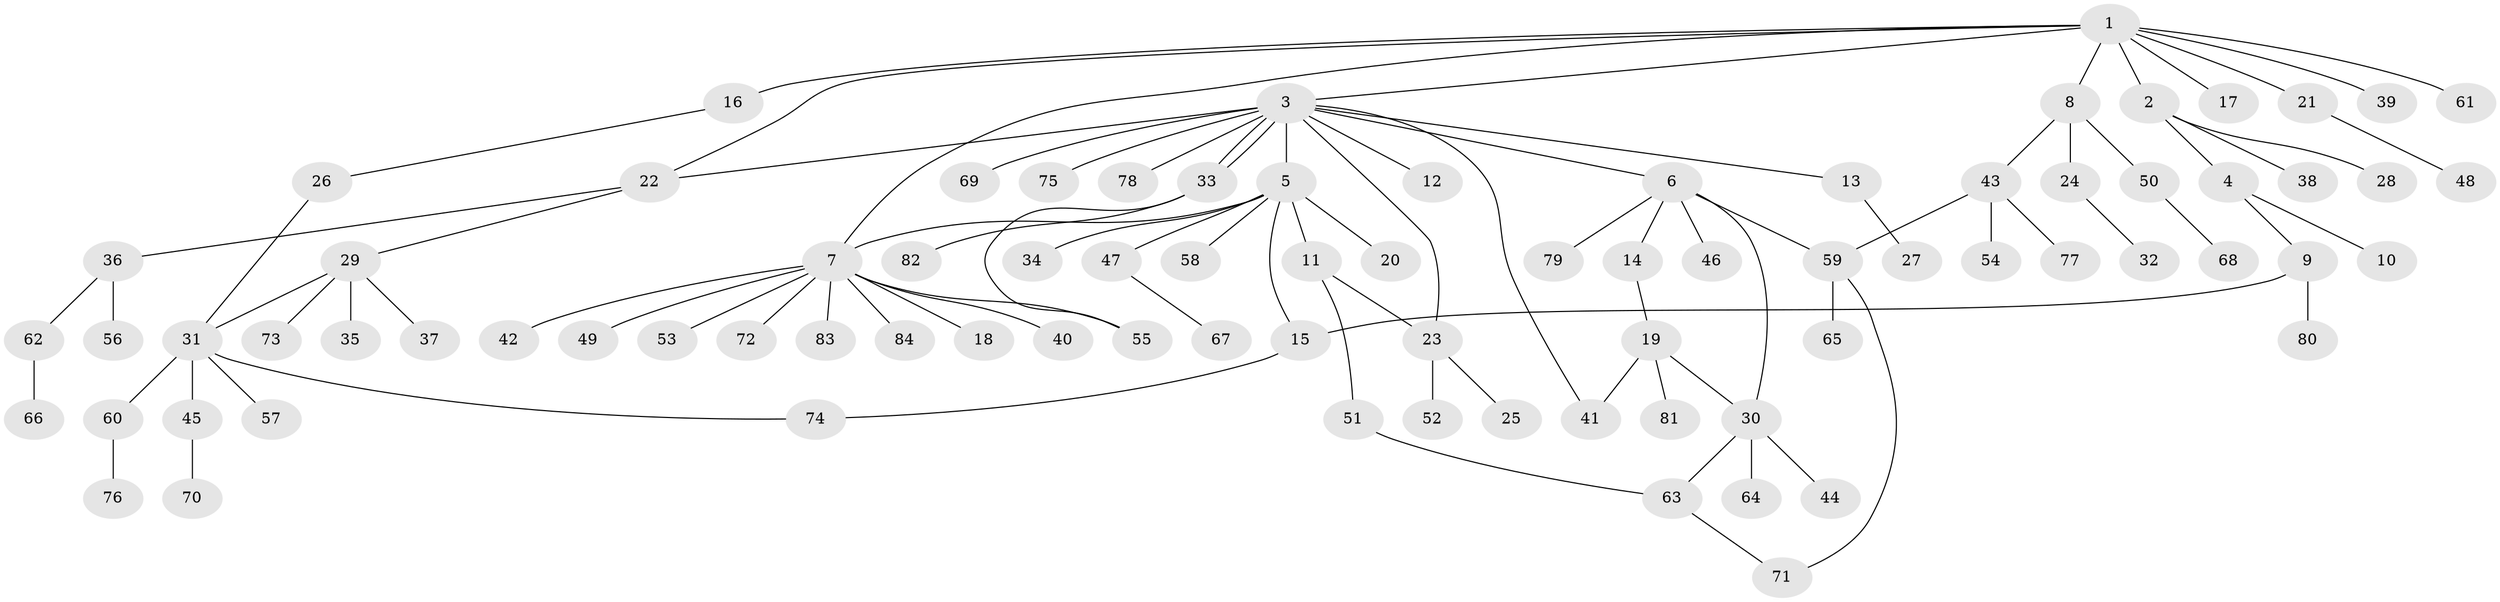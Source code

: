 // Generated by graph-tools (version 1.1) at 2025/35/03/09/25 02:35:22]
// undirected, 84 vertices, 96 edges
graph export_dot {
graph [start="1"]
  node [color=gray90,style=filled];
  1;
  2;
  3;
  4;
  5;
  6;
  7;
  8;
  9;
  10;
  11;
  12;
  13;
  14;
  15;
  16;
  17;
  18;
  19;
  20;
  21;
  22;
  23;
  24;
  25;
  26;
  27;
  28;
  29;
  30;
  31;
  32;
  33;
  34;
  35;
  36;
  37;
  38;
  39;
  40;
  41;
  42;
  43;
  44;
  45;
  46;
  47;
  48;
  49;
  50;
  51;
  52;
  53;
  54;
  55;
  56;
  57;
  58;
  59;
  60;
  61;
  62;
  63;
  64;
  65;
  66;
  67;
  68;
  69;
  70;
  71;
  72;
  73;
  74;
  75;
  76;
  77;
  78;
  79;
  80;
  81;
  82;
  83;
  84;
  1 -- 2;
  1 -- 3;
  1 -- 7;
  1 -- 8;
  1 -- 16;
  1 -- 17;
  1 -- 21;
  1 -- 22;
  1 -- 39;
  1 -- 61;
  2 -- 4;
  2 -- 28;
  2 -- 38;
  3 -- 5;
  3 -- 6;
  3 -- 12;
  3 -- 13;
  3 -- 22;
  3 -- 23;
  3 -- 33;
  3 -- 33;
  3 -- 41;
  3 -- 69;
  3 -- 75;
  3 -- 78;
  4 -- 9;
  4 -- 10;
  5 -- 7;
  5 -- 11;
  5 -- 15;
  5 -- 20;
  5 -- 34;
  5 -- 47;
  5 -- 58;
  6 -- 14;
  6 -- 30;
  6 -- 46;
  6 -- 59;
  6 -- 79;
  7 -- 18;
  7 -- 40;
  7 -- 42;
  7 -- 49;
  7 -- 53;
  7 -- 55;
  7 -- 72;
  7 -- 83;
  7 -- 84;
  8 -- 24;
  8 -- 43;
  8 -- 50;
  9 -- 15;
  9 -- 80;
  11 -- 23;
  11 -- 51;
  13 -- 27;
  14 -- 19;
  15 -- 74;
  16 -- 26;
  19 -- 30;
  19 -- 41;
  19 -- 81;
  21 -- 48;
  22 -- 29;
  22 -- 36;
  23 -- 25;
  23 -- 52;
  24 -- 32;
  26 -- 31;
  29 -- 31;
  29 -- 35;
  29 -- 37;
  29 -- 73;
  30 -- 44;
  30 -- 63;
  30 -- 64;
  31 -- 45;
  31 -- 57;
  31 -- 60;
  31 -- 74;
  33 -- 55;
  33 -- 82;
  36 -- 56;
  36 -- 62;
  43 -- 54;
  43 -- 59;
  43 -- 77;
  45 -- 70;
  47 -- 67;
  50 -- 68;
  51 -- 63;
  59 -- 65;
  59 -- 71;
  60 -- 76;
  62 -- 66;
  63 -- 71;
}
